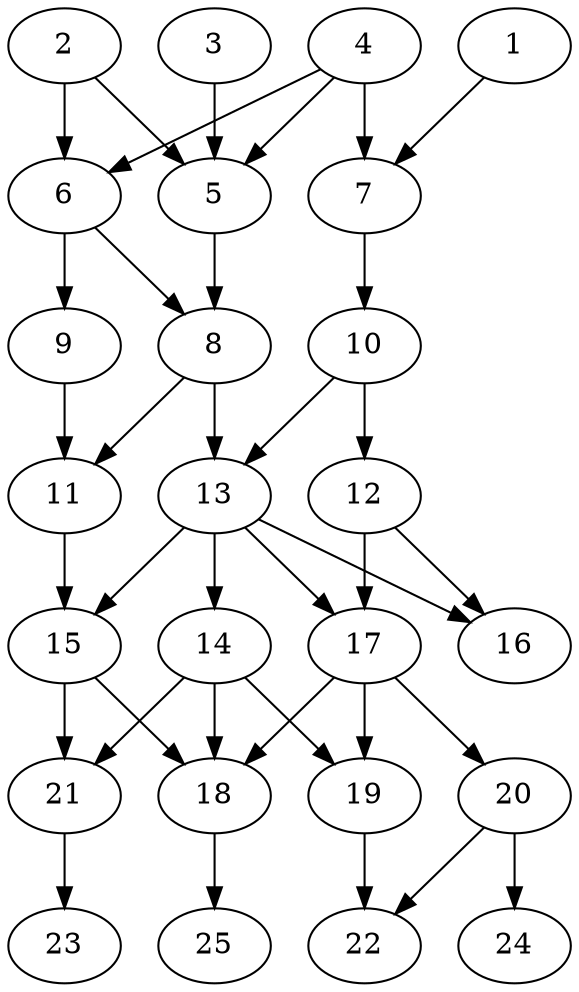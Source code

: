 // DAG automatically generated by daggen at Thu Oct  3 14:00:39 2019
// ./daggen --dot -n 25 --ccr 0.3 --fat 0.5 --regular 0.9 --density 0.6 --mindata 5242880 --maxdata 52428800 
digraph G {
  1 [size="115073707", alpha="0.02", expect_size="34522112"] 
  1 -> 7 [size ="34522112"]
  2 [size="138571093", alpha="0.04", expect_size="41571328"] 
  2 -> 5 [size ="41571328"]
  2 -> 6 [size ="41571328"]
  3 [size="107840853", alpha="0.16", expect_size="32352256"] 
  3 -> 5 [size ="32352256"]
  4 [size="70352213", alpha="0.05", expect_size="21105664"] 
  4 -> 5 [size ="21105664"]
  4 -> 6 [size ="21105664"]
  4 -> 7 [size ="21105664"]
  5 [size="150316373", alpha="0.18", expect_size="45094912"] 
  5 -> 8 [size ="45094912"]
  6 [size="88214187", alpha="0.03", expect_size="26464256"] 
  6 -> 8 [size ="26464256"]
  6 -> 9 [size ="26464256"]
  7 [size="78363307", alpha="0.10", expect_size="23508992"] 
  7 -> 10 [size ="23508992"]
  8 [size="85036373", alpha="0.07", expect_size="25510912"] 
  8 -> 11 [size ="25510912"]
  8 -> 13 [size ="25510912"]
  9 [size="55483733", alpha="0.09", expect_size="16645120"] 
  9 -> 11 [size ="16645120"]
  10 [size="88470187", alpha="0.04", expect_size="26541056"] 
  10 -> 12 [size ="26541056"]
  10 -> 13 [size ="26541056"]
  11 [size="37915307", alpha="0.20", expect_size="11374592"] 
  11 -> 15 [size ="11374592"]
  12 [size="57128960", alpha="0.01", expect_size="17138688"] 
  12 -> 16 [size ="17138688"]
  12 -> 17 [size ="17138688"]
  13 [size="85121707", alpha="0.17", expect_size="25536512"] 
  13 -> 14 [size ="25536512"]
  13 -> 15 [size ="25536512"]
  13 -> 16 [size ="25536512"]
  13 -> 17 [size ="25536512"]
  14 [size="56627200", alpha="0.09", expect_size="16988160"] 
  14 -> 18 [size ="16988160"]
  14 -> 19 [size ="16988160"]
  14 -> 21 [size ="16988160"]
  15 [size="97105920", alpha="0.10", expect_size="29131776"] 
  15 -> 18 [size ="29131776"]
  15 -> 21 [size ="29131776"]
  16 [size="80244053", alpha="0.13", expect_size="24073216"] 
  17 [size="106181973", alpha="0.12", expect_size="31854592"] 
  17 -> 18 [size ="31854592"]
  17 -> 19 [size ="31854592"]
  17 -> 20 [size ="31854592"]
  18 [size="30405973", alpha="0.09", expect_size="9121792"] 
  18 -> 25 [size ="9121792"]
  19 [size="84241067", alpha="0.10", expect_size="25272320"] 
  19 -> 22 [size ="25272320"]
  20 [size="157023573", alpha="0.06", expect_size="47107072"] 
  20 -> 22 [size ="47107072"]
  20 -> 24 [size ="47107072"]
  21 [size="27385173", alpha="0.14", expect_size="8215552"] 
  21 -> 23 [size ="8215552"]
  22 [size="26289493", alpha="0.17", expect_size="7886848"] 
  23 [size="36696747", alpha="0.12", expect_size="11009024"] 
  24 [size="170984107", alpha="0.13", expect_size="51295232"] 
  25 [size="87848960", alpha="0.12", expect_size="26354688"] 
}

